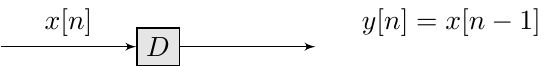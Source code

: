 \documentclass{standalone}
\usepackage{tikz}
\usetikzlibrary{calc}
\usetikzlibrary{positioning}
\usetikzlibrary{shapes,arrows,decorations.pathreplacing,decorations.markings}
\tikzstyle{block} = [draw, fill=gray!20, rectangle]
\tikzstyle{sum} = [draw, fill=gray!20, circle, node distance=1cm]
\tikzstyle{input} = [coordinate]
\tikzstyle{output} = [coordinate]
\tikzstyle{pinstyle} = [pin edge={to-,thin,black}]
\usepackage{pgfplots}
 \pgfplotsset{compat=1.13}
 \usepackage{transparent}

\begin{document}
  \begin{tikzpicture}[auto, node distance=2cm,>=latex',scale=1, every node/.style={transform shape}]
    \node [input, name=input] {};
    \node [block, right of=input] (system) {$D$};
    \node [output, right of=system] (output) {};
    \draw [draw,->] (input) -- node {$x[n]$} (system);
    \draw [->] (system) -- node[pos=2] {$y[n] = x[n-1]$} (output);
\end{tikzpicture}

\end{document}
